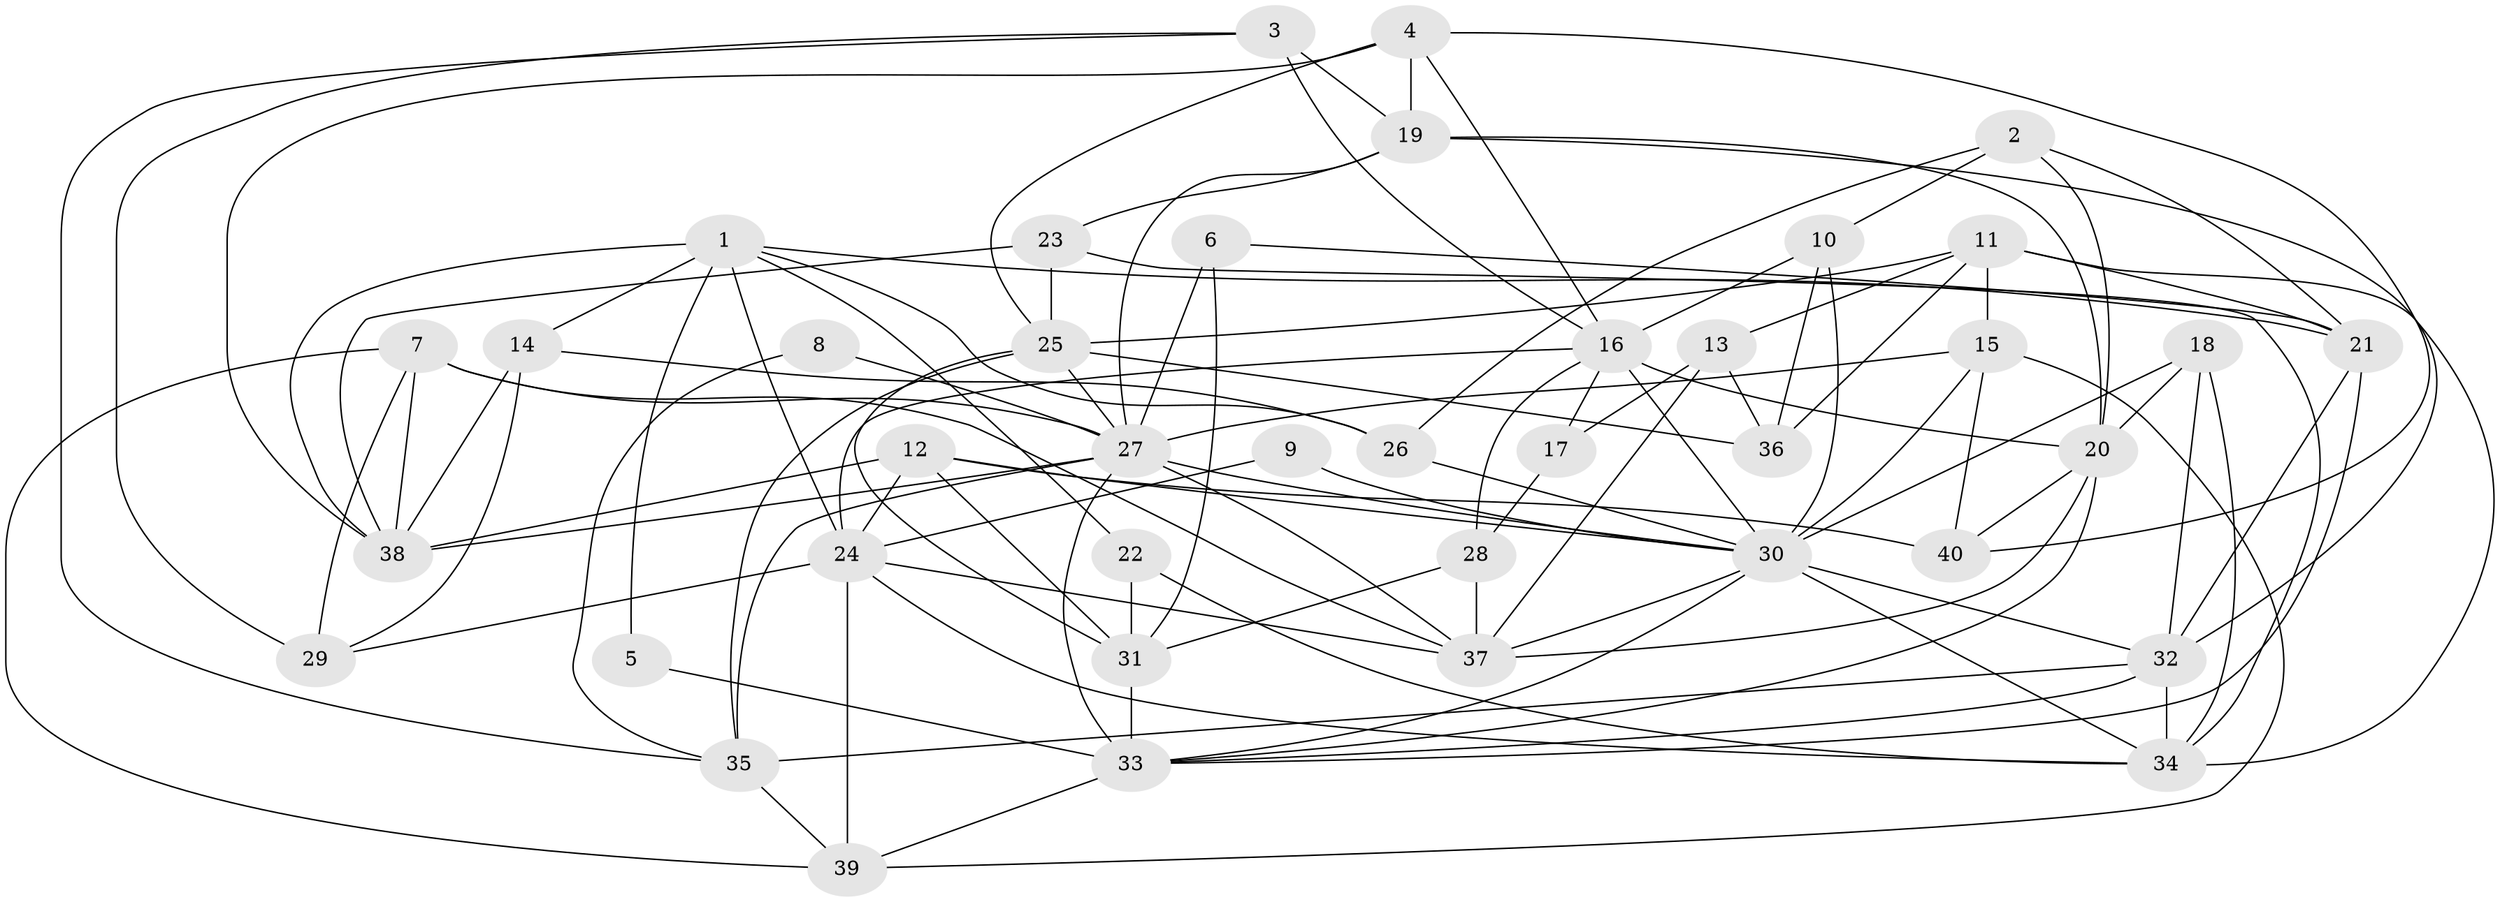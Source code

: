 // original degree distribution, {4: 0.24050632911392406, 5: 0.22784810126582278, 3: 0.24050632911392406, 6: 0.10126582278481013, 2: 0.1518987341772152, 7: 0.0379746835443038}
// Generated by graph-tools (version 1.1) at 2025/48/03/06/25 01:48:57]
// undirected, 40 vertices, 107 edges
graph export_dot {
graph [start="1"]
  node [color=gray90,style=filled];
  1;
  2;
  3;
  4;
  5;
  6;
  7;
  8;
  9;
  10;
  11;
  12;
  13;
  14;
  15;
  16;
  17;
  18;
  19;
  20;
  21;
  22;
  23;
  24;
  25;
  26;
  27;
  28;
  29;
  30;
  31;
  32;
  33;
  34;
  35;
  36;
  37;
  38;
  39;
  40;
  1 -- 5 [weight=1.0];
  1 -- 14 [weight=1.0];
  1 -- 21 [weight=1.0];
  1 -- 22 [weight=1.0];
  1 -- 24 [weight=2.0];
  1 -- 26 [weight=1.0];
  1 -- 38 [weight=1.0];
  2 -- 10 [weight=1.0];
  2 -- 20 [weight=1.0];
  2 -- 21 [weight=1.0];
  2 -- 26 [weight=1.0];
  3 -- 16 [weight=2.0];
  3 -- 19 [weight=1.0];
  3 -- 29 [weight=1.0];
  3 -- 35 [weight=1.0];
  4 -- 16 [weight=1.0];
  4 -- 19 [weight=1.0];
  4 -- 25 [weight=1.0];
  4 -- 38 [weight=1.0];
  4 -- 40 [weight=1.0];
  5 -- 33 [weight=2.0];
  6 -- 21 [weight=1.0];
  6 -- 27 [weight=1.0];
  6 -- 31 [weight=1.0];
  7 -- 27 [weight=1.0];
  7 -- 29 [weight=1.0];
  7 -- 37 [weight=1.0];
  7 -- 38 [weight=1.0];
  7 -- 39 [weight=1.0];
  8 -- 27 [weight=1.0];
  8 -- 35 [weight=1.0];
  9 -- 24 [weight=1.0];
  9 -- 30 [weight=1.0];
  10 -- 16 [weight=1.0];
  10 -- 30 [weight=1.0];
  10 -- 36 [weight=1.0];
  11 -- 13 [weight=1.0];
  11 -- 15 [weight=1.0];
  11 -- 21 [weight=2.0];
  11 -- 25 [weight=1.0];
  11 -- 34 [weight=1.0];
  11 -- 36 [weight=1.0];
  12 -- 24 [weight=1.0];
  12 -- 30 [weight=1.0];
  12 -- 31 [weight=1.0];
  12 -- 38 [weight=1.0];
  12 -- 40 [weight=1.0];
  13 -- 17 [weight=1.0];
  13 -- 36 [weight=1.0];
  13 -- 37 [weight=1.0];
  14 -- 26 [weight=1.0];
  14 -- 29 [weight=1.0];
  14 -- 38 [weight=1.0];
  15 -- 27 [weight=1.0];
  15 -- 30 [weight=1.0];
  15 -- 39 [weight=1.0];
  15 -- 40 [weight=1.0];
  16 -- 17 [weight=1.0];
  16 -- 20 [weight=2.0];
  16 -- 24 [weight=1.0];
  16 -- 28 [weight=1.0];
  16 -- 30 [weight=1.0];
  17 -- 28 [weight=1.0];
  18 -- 20 [weight=1.0];
  18 -- 30 [weight=1.0];
  18 -- 32 [weight=1.0];
  18 -- 34 [weight=1.0];
  19 -- 20 [weight=1.0];
  19 -- 23 [weight=1.0];
  19 -- 27 [weight=1.0];
  19 -- 32 [weight=1.0];
  20 -- 33 [weight=1.0];
  20 -- 37 [weight=1.0];
  20 -- 40 [weight=1.0];
  21 -- 32 [weight=1.0];
  21 -- 33 [weight=1.0];
  22 -- 31 [weight=1.0];
  22 -- 34 [weight=1.0];
  23 -- 25 [weight=1.0];
  23 -- 34 [weight=1.0];
  23 -- 38 [weight=1.0];
  24 -- 29 [weight=1.0];
  24 -- 34 [weight=1.0];
  24 -- 37 [weight=1.0];
  24 -- 39 [weight=1.0];
  25 -- 27 [weight=1.0];
  25 -- 31 [weight=1.0];
  25 -- 35 [weight=1.0];
  25 -- 36 [weight=1.0];
  26 -- 30 [weight=1.0];
  27 -- 30 [weight=1.0];
  27 -- 33 [weight=1.0];
  27 -- 35 [weight=1.0];
  27 -- 37 [weight=1.0];
  27 -- 38 [weight=1.0];
  28 -- 31 [weight=1.0];
  28 -- 37 [weight=1.0];
  30 -- 32 [weight=1.0];
  30 -- 33 [weight=1.0];
  30 -- 34 [weight=1.0];
  30 -- 37 [weight=1.0];
  31 -- 33 [weight=1.0];
  32 -- 33 [weight=1.0];
  32 -- 34 [weight=1.0];
  32 -- 35 [weight=1.0];
  33 -- 39 [weight=1.0];
  35 -- 39 [weight=1.0];
}
